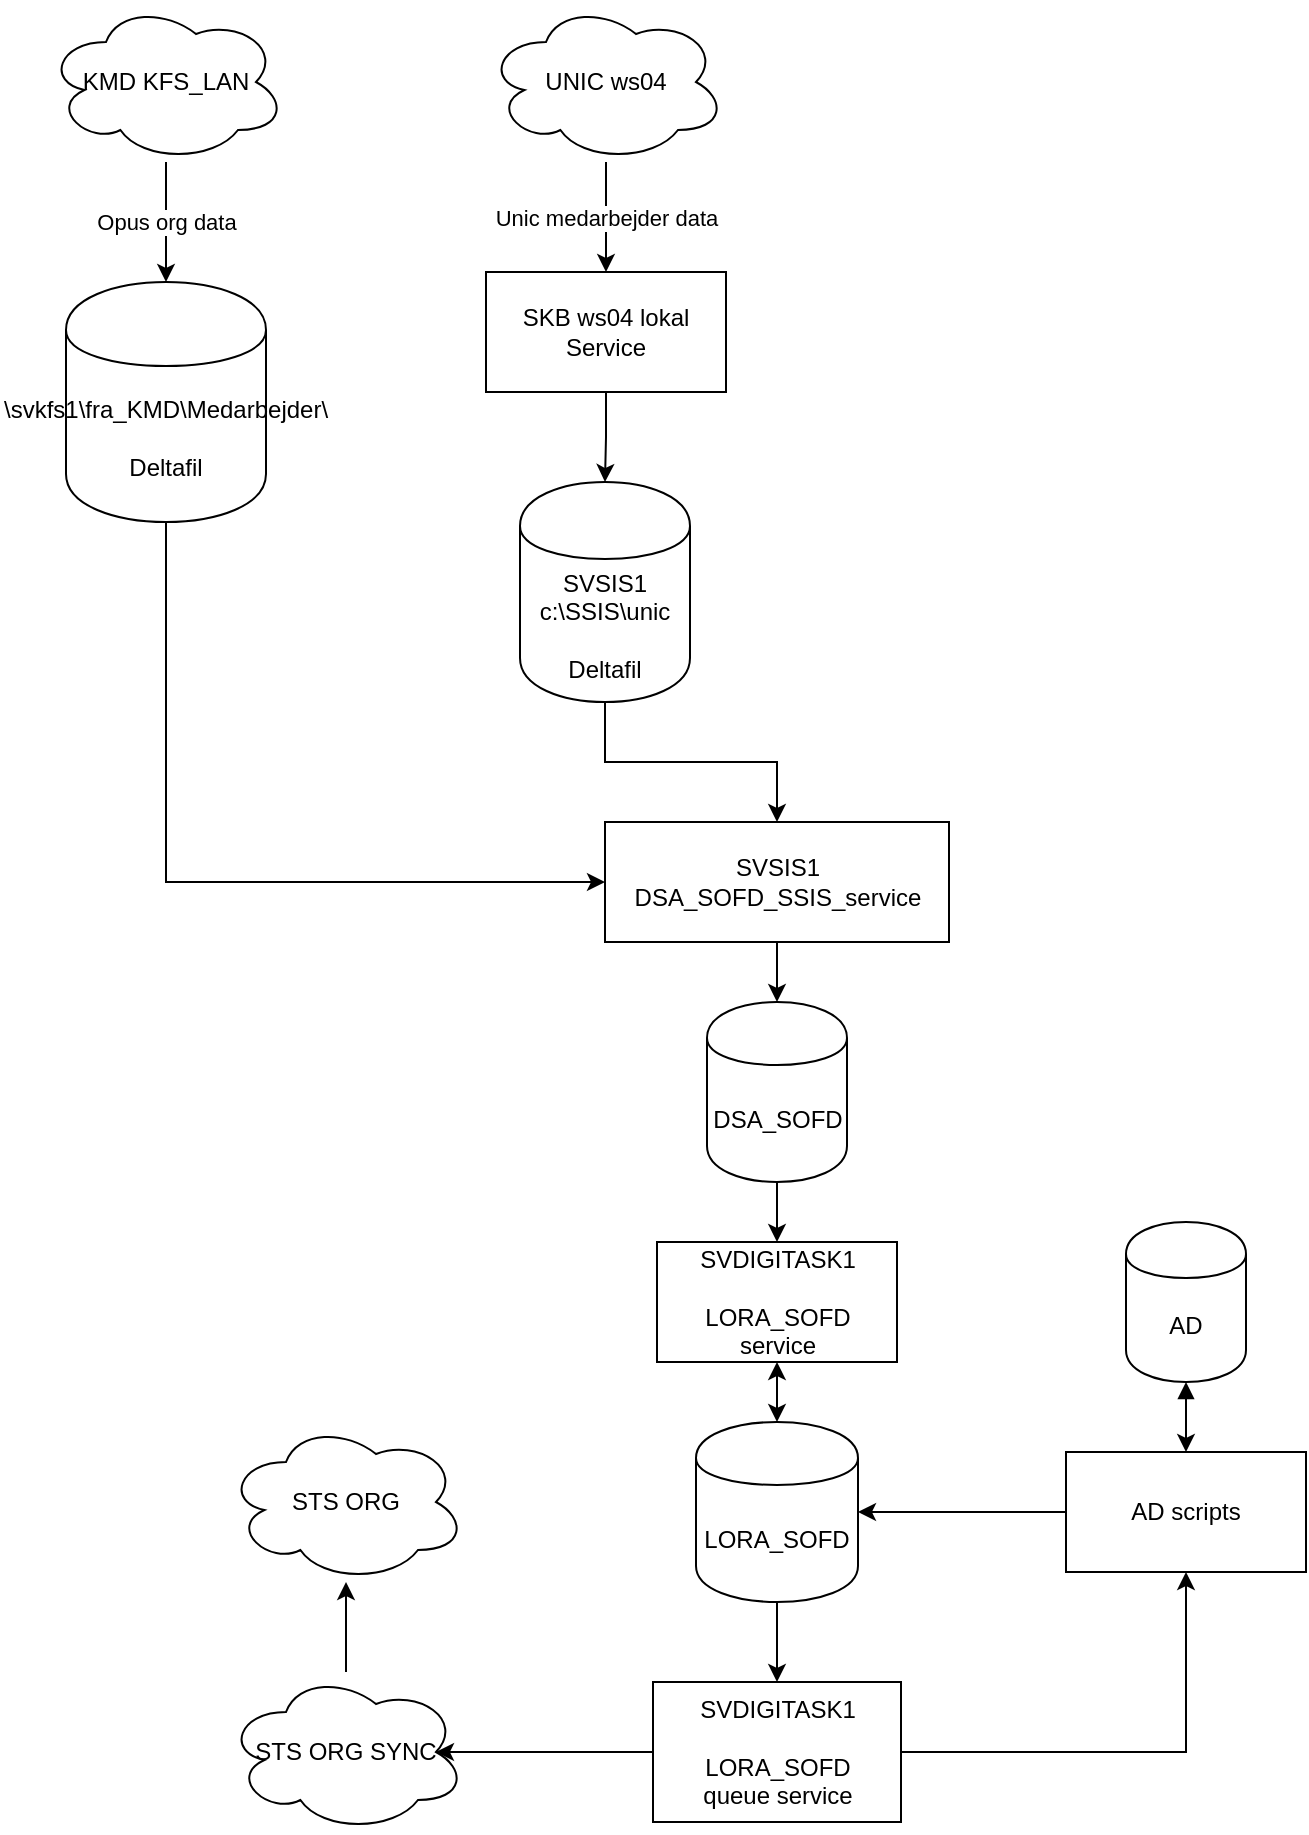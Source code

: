 <mxfile version="10.4.9" type="github"><diagram id="_d7zfXSc4b6FNOzPdZw0" name="Page-1"><mxGraphModel dx="1394" dy="771" grid="1" gridSize="10" guides="1" tooltips="1" connect="1" arrows="1" fold="1" page="1" pageScale="1" pageWidth="827" pageHeight="1169" math="0" shadow="0"><root><mxCell id="0"/><mxCell id="1" parent="0"/><mxCell id="iTDOcceiDa5kRtKJ6HoY-1" style="edgeStyle=orthogonalEdgeStyle;rounded=0;orthogonalLoop=1;jettySize=auto;html=1;entryX=0.5;entryY=0;entryDx=0;entryDy=0;" parent="1" source="iTDOcceiDa5kRtKJ6HoY-2" target="iTDOcceiDa5kRtKJ6HoY-16" edge="1"><mxGeometry relative="1" as="geometry"/></mxCell><mxCell id="iTDOcceiDa5kRtKJ6HoY-2" value="DSA_SOFD" style="shape=cylinder;whiteSpace=wrap;html=1;boundedLbl=1;backgroundOutline=1;" parent="1" vertex="1"><mxGeometry x="360.5" y="550" width="70" height="90" as="geometry"/></mxCell><mxCell id="iTDOcceiDa5kRtKJ6HoY-3" style="edgeStyle=orthogonalEdgeStyle;rounded=0;orthogonalLoop=1;jettySize=auto;html=1;entryX=0;entryY=0.5;entryDx=0;entryDy=0;" parent="1" source="iTDOcceiDa5kRtKJ6HoY-4" target="iTDOcceiDa5kRtKJ6HoY-14" edge="1"><mxGeometry relative="1" as="geometry"><Array as="points"><mxPoint x="90" y="490"/></Array></mxGeometry></mxCell><mxCell id="iTDOcceiDa5kRtKJ6HoY-4" value="&lt;div&gt;\\svkfs1\fra_KMD\Medarbejder\&lt;/div&gt;&lt;div&gt;&lt;br&gt;&lt;/div&gt;&lt;div&gt;Deltafil&lt;br&gt;&lt;/div&gt;" style="shape=cylinder;whiteSpace=wrap;html=1;boundedLbl=1;backgroundOutline=1;" parent="1" vertex="1"><mxGeometry x="40" y="190" width="100" height="120" as="geometry"/></mxCell><mxCell id="iTDOcceiDa5kRtKJ6HoY-5" value="Opus org data" style="edgeStyle=orthogonalEdgeStyle;rounded=0;orthogonalLoop=1;jettySize=auto;html=1;" parent="1" source="iTDOcceiDa5kRtKJ6HoY-6" target="iTDOcceiDa5kRtKJ6HoY-4" edge="1"><mxGeometry relative="1" as="geometry"/></mxCell><mxCell id="iTDOcceiDa5kRtKJ6HoY-6" value="KMD KFS_LAN" style="ellipse;shape=cloud;whiteSpace=wrap;html=1;" parent="1" vertex="1"><mxGeometry x="30" y="50" width="120" height="80" as="geometry"/></mxCell><mxCell id="iTDOcceiDa5kRtKJ6HoY-7" value="Unic medarbejder data" style="edgeStyle=orthogonalEdgeStyle;rounded=0;orthogonalLoop=1;jettySize=auto;html=1;" parent="1" source="iTDOcceiDa5kRtKJ6HoY-8" target="iTDOcceiDa5kRtKJ6HoY-10" edge="1"><mxGeometry relative="1" as="geometry"/></mxCell><mxCell id="iTDOcceiDa5kRtKJ6HoY-8" value="UNIC ws04" style="ellipse;shape=cloud;whiteSpace=wrap;html=1;" parent="1" vertex="1"><mxGeometry x="250" y="50" width="120" height="80" as="geometry"/></mxCell><mxCell id="iTDOcceiDa5kRtKJ6HoY-9" style="edgeStyle=orthogonalEdgeStyle;rounded=0;orthogonalLoop=1;jettySize=auto;html=1;" parent="1" source="iTDOcceiDa5kRtKJ6HoY-10" target="iTDOcceiDa5kRtKJ6HoY-12" edge="1"><mxGeometry relative="1" as="geometry"/></mxCell><mxCell id="iTDOcceiDa5kRtKJ6HoY-10" value="SKB ws04 lokal Service" style="rounded=0;whiteSpace=wrap;html=1;" parent="1" vertex="1"><mxGeometry x="250" y="185" width="120" height="60" as="geometry"/></mxCell><mxCell id="iTDOcceiDa5kRtKJ6HoY-11" style="edgeStyle=orthogonalEdgeStyle;rounded=0;orthogonalLoop=1;jettySize=auto;html=1;entryX=0.5;entryY=0;entryDx=0;entryDy=0;" parent="1" source="iTDOcceiDa5kRtKJ6HoY-12" target="iTDOcceiDa5kRtKJ6HoY-14" edge="1"><mxGeometry relative="1" as="geometry"/></mxCell><mxCell id="iTDOcceiDa5kRtKJ6HoY-12" value="&lt;div&gt;SVSIS1 &lt;br&gt;&lt;/div&gt;&lt;div&gt;c:\SSIS\unic&lt;br&gt;&lt;/div&gt;&lt;div&gt;&lt;br&gt;&lt;/div&gt;&lt;div&gt;Deltafil&lt;br&gt;&lt;/div&gt;" style="shape=cylinder;whiteSpace=wrap;html=1;boundedLbl=1;backgroundOutline=1;" parent="1" vertex="1"><mxGeometry x="267" y="290" width="85" height="110" as="geometry"/></mxCell><mxCell id="iTDOcceiDa5kRtKJ6HoY-13" style="edgeStyle=orthogonalEdgeStyle;rounded=0;orthogonalLoop=1;jettySize=auto;html=1;entryX=0.5;entryY=0;entryDx=0;entryDy=0;" parent="1" source="iTDOcceiDa5kRtKJ6HoY-14" target="iTDOcceiDa5kRtKJ6HoY-2" edge="1"><mxGeometry relative="1" as="geometry"/></mxCell><mxCell id="iTDOcceiDa5kRtKJ6HoY-14" value="&lt;div&gt;SVSIS1&lt;/div&gt;&lt;div&gt;DSA_SOFD_SSIS_service&lt;br&gt;&lt;/div&gt;" style="rounded=0;whiteSpace=wrap;html=1;" parent="1" vertex="1"><mxGeometry x="309.5" y="460" width="172" height="60" as="geometry"/></mxCell><mxCell id="iTDOcceiDa5kRtKJ6HoY-15" style="edgeStyle=orthogonalEdgeStyle;rounded=0;orthogonalLoop=1;jettySize=auto;html=1;startArrow=classic;startFill=1;" parent="1" source="iTDOcceiDa5kRtKJ6HoY-16" target="iTDOcceiDa5kRtKJ6HoY-22" edge="1"><mxGeometry relative="1" as="geometry"/></mxCell><mxCell id="iTDOcceiDa5kRtKJ6HoY-16" value="&lt;div&gt;SVDIGITASK1 &lt;br&gt;&lt;/div&gt;&lt;div&gt;&lt;br&gt;&lt;/div&gt;&lt;div&gt;LORA_SOFD&lt;/div&gt;&lt;div&gt;service&lt;/div&gt;" style="rounded=0;whiteSpace=wrap;html=1;" parent="1" vertex="1"><mxGeometry x="335.5" y="670" width="120" height="60" as="geometry"/></mxCell><mxCell id="iTDOcceiDa5kRtKJ6HoY-17" style="edgeStyle=orthogonalEdgeStyle;rounded=0;orthogonalLoop=1;jettySize=auto;html=1;entryX=0.5;entryY=0;entryDx=0;entryDy=0;startArrow=block;startFill=1;" parent="1" source="iTDOcceiDa5kRtKJ6HoY-18" target="iTDOcceiDa5kRtKJ6HoY-20" edge="1"><mxGeometry relative="1" as="geometry"/></mxCell><mxCell id="iTDOcceiDa5kRtKJ6HoY-18" value="AD" style="shape=cylinder;whiteSpace=wrap;html=1;boundedLbl=1;backgroundOutline=1;" parent="1" vertex="1"><mxGeometry x="570" y="660" width="60" height="80" as="geometry"/></mxCell><mxCell id="iTDOcceiDa5kRtKJ6HoY-19" style="edgeStyle=orthogonalEdgeStyle;rounded=0;orthogonalLoop=1;jettySize=auto;html=1;entryX=1;entryY=0.5;entryDx=0;entryDy=0;startArrow=none;startFill=0;" parent="1" source="iTDOcceiDa5kRtKJ6HoY-20" target="iTDOcceiDa5kRtKJ6HoY-22" edge="1"><mxGeometry relative="1" as="geometry"/></mxCell><mxCell id="iTDOcceiDa5kRtKJ6HoY-20" value="AD scripts" style="rounded=0;whiteSpace=wrap;html=1;" parent="1" vertex="1"><mxGeometry x="540" y="775" width="120" height="60" as="geometry"/></mxCell><mxCell id="iTDOcceiDa5kRtKJ6HoY-21" style="edgeStyle=orthogonalEdgeStyle;rounded=0;orthogonalLoop=1;jettySize=auto;html=1;startArrow=none;startFill=0;" parent="1" source="iTDOcceiDa5kRtKJ6HoY-22" target="iTDOcceiDa5kRtKJ6HoY-26" edge="1"><mxGeometry relative="1" as="geometry"/></mxCell><mxCell id="iTDOcceiDa5kRtKJ6HoY-22" value="LORA_SOFD" style="shape=cylinder;whiteSpace=wrap;html=1;boundedLbl=1;backgroundOutline=1;" parent="1" vertex="1"><mxGeometry x="355" y="760" width="81" height="90" as="geometry"/></mxCell><mxCell id="qf2fLRCN6FuWZQIcG0yB-2" style="edgeStyle=orthogonalEdgeStyle;rounded=0;orthogonalLoop=1;jettySize=auto;html=1;" edge="1" parent="1" source="iTDOcceiDa5kRtKJ6HoY-23" target="qf2fLRCN6FuWZQIcG0yB-1"><mxGeometry relative="1" as="geometry"/></mxCell><mxCell id="iTDOcceiDa5kRtKJ6HoY-23" value="STS ORG SYNC" style="ellipse;shape=cloud;whiteSpace=wrap;html=1;" parent="1" vertex="1"><mxGeometry x="120" y="885" width="120" height="80" as="geometry"/></mxCell><mxCell id="iTDOcceiDa5kRtKJ6HoY-24" style="edgeStyle=orthogonalEdgeStyle;rounded=0;orthogonalLoop=1;jettySize=auto;html=1;entryX=0.5;entryY=1;entryDx=0;entryDy=0;startArrow=none;startFill=0;" parent="1" source="iTDOcceiDa5kRtKJ6HoY-26" target="iTDOcceiDa5kRtKJ6HoY-20" edge="1"><mxGeometry relative="1" as="geometry"/></mxCell><mxCell id="iTDOcceiDa5kRtKJ6HoY-25" style="edgeStyle=orthogonalEdgeStyle;rounded=0;orthogonalLoop=1;jettySize=auto;html=1;entryX=0.875;entryY=0.5;entryDx=0;entryDy=0;entryPerimeter=0;startArrow=none;startFill=0;" parent="1" source="iTDOcceiDa5kRtKJ6HoY-26" target="iTDOcceiDa5kRtKJ6HoY-23" edge="1"><mxGeometry relative="1" as="geometry"/></mxCell><mxCell id="iTDOcceiDa5kRtKJ6HoY-26" value="&lt;div&gt;SVDIGITASK1&lt;br&gt;&lt;/div&gt;&lt;div&gt;&lt;br&gt;&lt;/div&gt;&lt;div&gt;LORA_SOFD&lt;/div&gt;&lt;div&gt;queue service&lt;/div&gt;" style="rounded=0;whiteSpace=wrap;html=1;" parent="1" vertex="1"><mxGeometry x="333.5" y="890" width="124" height="70" as="geometry"/></mxCell><mxCell id="qf2fLRCN6FuWZQIcG0yB-1" value="STS ORG" style="ellipse;shape=cloud;whiteSpace=wrap;html=1;" vertex="1" parent="1"><mxGeometry x="120" y="760" width="120" height="80" as="geometry"/></mxCell></root></mxGraphModel></diagram></mxfile>